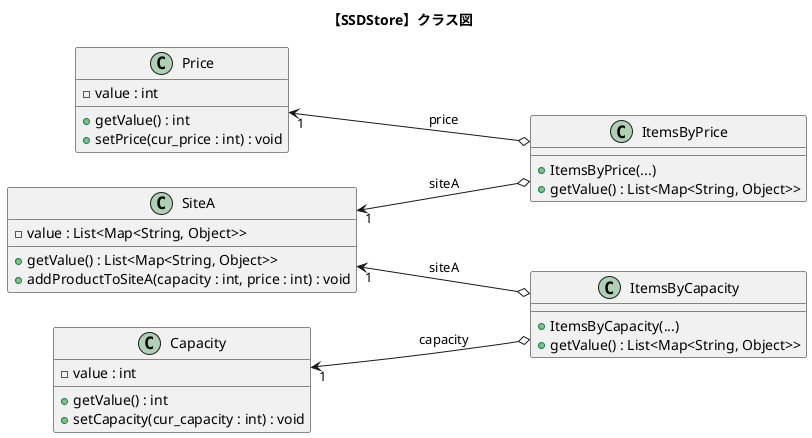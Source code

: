 @startuml ssdStore_class_pull
title "【SSDStore】クラス図"

left to right direction

class "Price"{
    - value : int
    + getValue() : int
    + setPrice(cur_price : int) : void
}

class "SiteA"{
    - value : List<Map<String, Object>>
    + getValue() : List<Map<String, Object>>
    + addProductToSiteA(capacity : int, price : int) : void
}

class "Capacity"{
    - value : int
    + getValue() : int
    + setCapacity(cur_capacity : int) : void
}

class "ItemsByPrice"{
    + ItemsByPrice(...)
    + getValue() : List<Map<String, Object>>
}

class "ItemsByCapacity"{
    + ItemsByCapacity(...)
    + getValue() : List<Map<String, Object>>
}

'---------------------------------------------------------
"SiteA" "1" <---o "ItemsByPrice" : "siteA"
"Price" "1" <---o "ItemsByPrice" : "price"

"SiteA" "1" <---o "ItemsByCapacity" : "siteA"
"Capacity" "1" <---o "ItemsByCapacity" : "capacity"

@enduml
